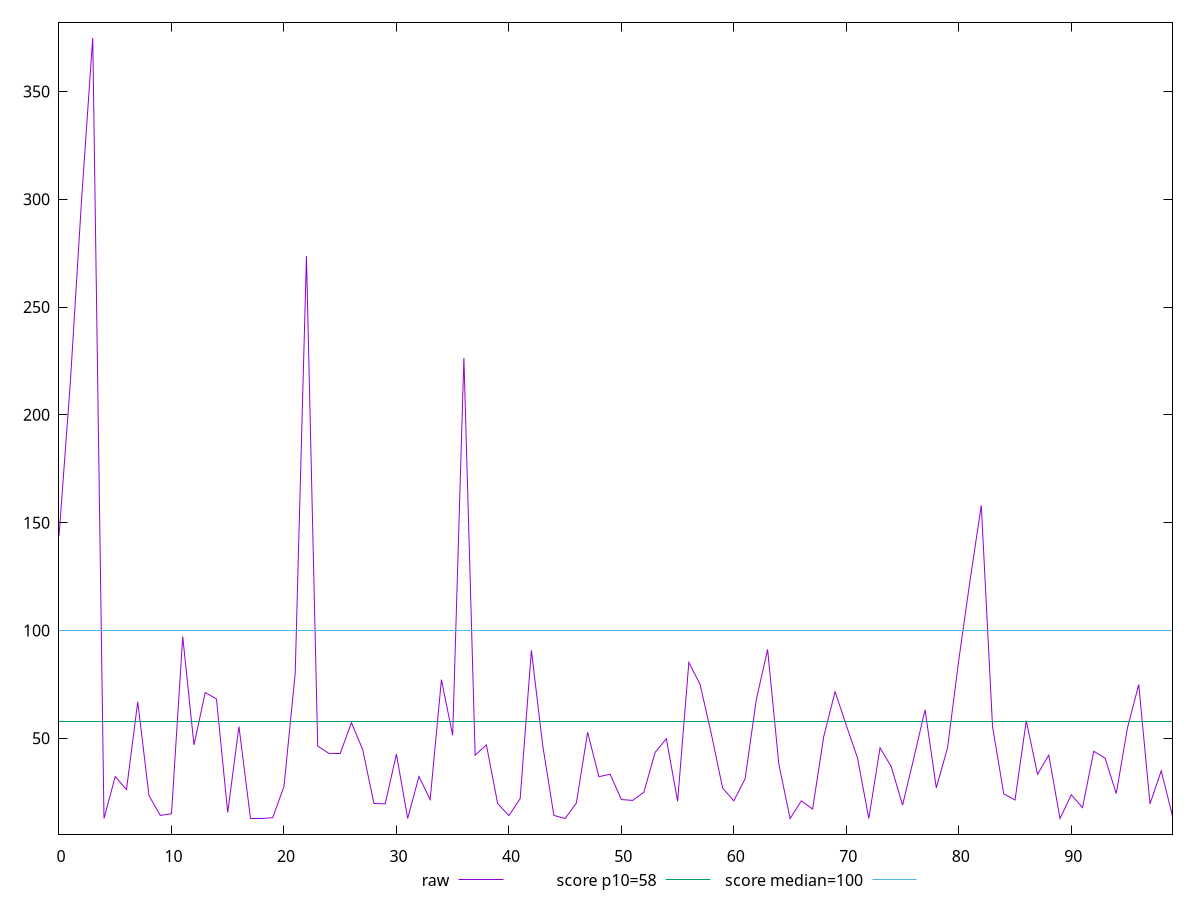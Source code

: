 reset

$raw <<EOF
0 143.8
1 214.3999999999993
2 299.19999999999925
3 374.8000000000004
4 12.8
5 32.266666666666666
6 26.199999999999818
7 66.93333333333334
8 23.46666666666667
9 14.240000000000148
10 15
11 97.2
12 46.93333333333358
13 71.2
14 68.26666666666667
15 15.600000000000001
16 55.466666666666676
17 12.8
18 12.8
19 13.200000000000001
20 27.6
21 80
22 273.6
23 46.39999999999982
24 43
25 42.93333333333334
26 57.19999999999982
27 44.79999999999976
28 19.800000000000182
29 19.6
30 42.66666666666691
31 12.8
32 32.266666666666666
33 21.6
34 77.2
35 51.400000000000006
36 226.4
37 42.2
38 46.93333333333334
39 19.733333333333334
40 14.133333333333335
41 22
42 90.80000000000001
43 46.93333333333358
44 14.240000000000002
45 12.8
46 20
47 52.79999999999977
48 32.2
49 33.33333333333358
50 21.59999999999982
51 21.200000000000003
52 24.99999999999982
53 43.46666666666667
54 49.80000000000018
55 20.8
56 85.2
57 74.93333333333334
58 51.999999999999815
59 26.93333333333358
60 21
61 31.200000000000003
62 68
63 91.2
64 38.000000000000185
65 12.8
66 21
67 17.2
68 51
69 71.60000000000001
70 55.99999999999976
71 40.800000000000004
72 12.8
73 45.6
74 36.800000000000004
75 19
76 40.800000000000004
77 63.2
78 26.99999999999982
79 45.6
80 86.4
81 123.2
82 157.99999999999966
83 55.466666666666676
84 24.200000000000184
85 21.400000000000002
86 58.133333333333326
87 33.333333333333336
88 42.2
89 12.8
90 23.8
91 17.866666666666667
92 44
93 40.800000000000004
94 24.400000000000002
95 54.93333333333333
96 74.93333333333358
97 19.6
98 34.93333333333358
99 13.92
EOF

set key outside below
set xrange [0:99]
set yrange [5.5599999999999925:382.0400000000004]
set trange [5.5599999999999925:382.0400000000004]
set terminal svg size 640, 500 enhanced background rgb 'white'
set output "report_00019_2021-02-10T18-14-37.922Z//estimated-input-latency/samples/pages/raw/values.svg"

plot $raw title "raw" with line, \
     58 title "score p10=58", \
     100 title "score median=100"

reset
